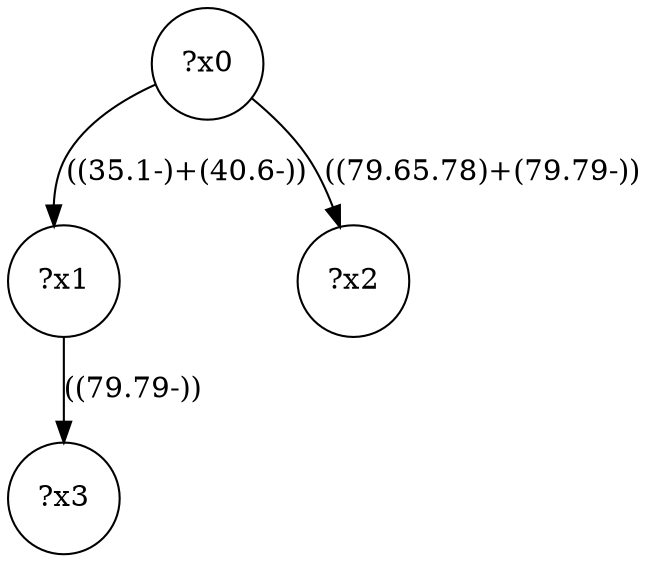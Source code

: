digraph g {
	x0 [shape=circle, label="?x0"];
	x1 [shape=circle, label="?x1"];
	x0 -> x1 [label="((35.1-)+(40.6-))"];
	x2 [shape=circle, label="?x2"];
	x0 -> x2 [label="((79.65.78)+(79.79-))"];
	x3 [shape=circle, label="?x3"];
	x1 -> x3 [label="((79.79-))"];
}
